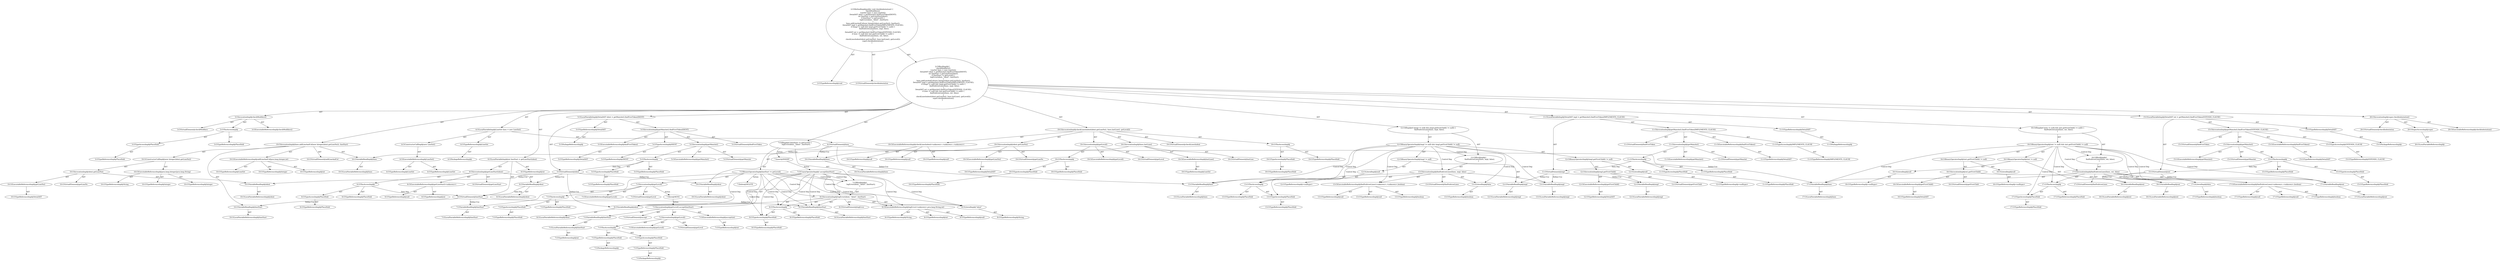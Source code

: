 digraph "checkIndentation#?" {
0 [label="2:CtTypeReferenceImpl@void" shape=ellipse]
1 [label="2:CtVirtualElement@checkIndentation" shape=ellipse]
2 [label="3:CtExecutableReferenceImpl@checkModifiers()" shape=ellipse]
3 [label="3:CtVirtualElement@checkModifiers" shape=ellipse]
4 [label="3:CtTypeAccessImpl@PlaceHold" shape=ellipse]
5 [label="3:CtTypeReferenceImpl@PlaceHold" shape=ellipse]
6 [label="3:CtThisAccessImpl@" shape=ellipse]
7 [label="3:CtTypeReferenceImpl@PlaceHold" shape=ellipse]
8 [label="3:CtInvocationImpl@checkModifiers()" shape=ellipse]
9 [label="4:CtTypeReferenceImpl@LineSet" shape=ellipse]
10 [label="4:CtPackageReferenceImpl@" shape=ellipse]
11 [label="4:CtExecutableReferenceImpl@LineSet()" shape=ellipse]
12 [label="4:CtTypeReferenceImpl@LineSet" shape=ellipse]
13 [label="4:CtTypeReferenceImpl@LineSet" shape=ellipse]
14 [label="4:CtConstructorCallImpl@new LineSet()" shape=ellipse]
15 [label="4:CtVirtualElement@lines" shape=ellipse]
16 [label="4:CtLocalVariableImpl@LineSet lines = new LineSet()" shape=ellipse]
17 [label="5:CtTypeReferenceImpl@DetailAST" shape=ellipse]
18 [label="5:CtPackageReferenceImpl@" shape=ellipse]
19 [label="5:CtExecutableReferenceImpl@findFirstToken()" shape=ellipse]
20 [label="5:CtTypeReferenceImpl@DetailAST" shape=ellipse]
21 [label="5:CtVirtualElement@findFirstToken" shape=ellipse]
22 [label="5:CtExecutableReferenceImpl@getMainAst()" shape=ellipse]
23 [label="5:CtVirtualElement@getMainAst" shape=ellipse]
24 [label="5:CtTypeAccessImpl@PlaceHold" shape=ellipse]
25 [label="5:CtTypeReferenceImpl@PlaceHold" shape=ellipse]
26 [label="5:CtThisAccessImpl@" shape=ellipse]
27 [label="5:CtTypeReferenceImpl@PlaceHold" shape=ellipse]
28 [label="5:CtInvocationImpl@getMainAst()" shape=ellipse]
29 [label="5:CtTypeAccessImpl@IDENT" shape=ellipse]
30 [label="5:CtTypeReferenceImpl@IDENT" shape=ellipse]
31 [label="5:CtInvocationImpl@getMainAst().findFirstToken(IDENT)" shape=ellipse]
32 [label="5:CtVirtualElement@ident" shape=ellipse]
33 [label="5:CtLocalVariableImpl@DetailAST ident = getMainAst().findFirstToken(IDENT)" shape=ellipse]
34 [label="6:CtTypeReferenceImpl@int" shape=ellipse]
35 [label="6:CtExecutableReferenceImpl@getLineStart(<unknown>)" shape=ellipse]
36 [label="6:CtTypeReferenceImpl@int" shape=ellipse]
37 [label="6:CtTypeReferenceImpl@null" shape=ellipse]
38 [label="6:CtVirtualElement@getLineStart" shape=ellipse]
39 [label="6:CtTypeAccessImpl@PlaceHold" shape=ellipse]
40 [label="6:CtTypeReferenceImpl@PlaceHold" shape=ellipse]
41 [label="6:CtThisAccessImpl@" shape=ellipse]
42 [label="6:CtTypeReferenceImpl@PlaceHold" shape=ellipse]
43 [label="6:CtVariableReadImpl@ident" shape=ellipse]
44 [label="6:CtLocalVariableReferenceImpl@ident" shape=ellipse]
45 [label="6:CtInvocationImpl@getLineStart(ident)" shape=ellipse]
46 [label="6:CtVirtualElement@lineStart" shape=ellipse]
47 [label="6:CtLocalVariableImpl@int lineStart = getLineStart(ident)" shape=ellipse]
48 [label="7:CtVariableReadImpl@lineStart" shape=ellipse]
49 [label="7:CtLocalVariableReferenceImpl@lineStart" shape=ellipse]
50 [label="7:CtExecutableReferenceImpl@getLevel()" shape=ellipse]
51 [label="7:CtVirtualElement@getLevel" shape=ellipse]
52 [label="7:CtTypeAccessImpl@PlaceHold" shape=ellipse]
53 [label="7:CtTypeReferenceImpl@PlaceHold" shape=ellipse]
54 [label="7:CtThisAccessImpl@" shape=ellipse]
55 [label="7:CtTypeReferenceImpl@PlaceHold" shape=ellipse]
56 [label="7:CtInvocationImpl@getLevel()" shape=ellipse]
57 [label="7:CtBinaryOperatorImpl@lineStart != getLevel()" shape=ellipse]
58 [label="8:CtExecutableReferenceImpl@logError(<unknown>,java.lang.String,int)" shape=ellipse]
59 [label="8:CtTypeReferenceImpl@null" shape=ellipse]
60 [label="8:CtTypeReferenceImpl@String" shape=ellipse]
61 [label="8:CtTypeReferenceImpl@int" shape=ellipse]
62 [label="8:CtVirtualElement@logError" shape=ellipse]
63 [label="8:CtTypeAccessImpl@PlaceHold" shape=ellipse]
64 [label="8:CtTypeReferenceImpl@PlaceHold" shape=ellipse]
65 [label="8:CtThisAccessImpl@" shape=ellipse]
66 [label="8:CtTypeReferenceImpl@PlaceHold" shape=ellipse]
67 [label="8:CtVariableReadImpl@ident" shape=ellipse]
68 [label="8:CtLocalVariableReferenceImpl@ident" shape=ellipse]
69 [label="8:CtLiteralImpl@\"ident\"" shape=ellipse]
70 [label="8:CtTypeReferenceImpl@String" shape=ellipse]
71 [label="8:CtVariableReadImpl@lineStart" shape=ellipse]
72 [label="8:CtLocalVariableReferenceImpl@lineStart" shape=ellipse]
73 [label="8:CtInvocationImpl@logError(ident, \"ident\", lineStart)" shape=ellipse]
74 [label="7:CtBlockImpl@\{
    logError(ident, \"ident\", lineStart);
\}" shape=ellipse]
75 [label="7:CtIfImpl@if (lineStart != getLevel()) \{
    logError(ident, \"ident\", lineStart);
\}" shape=ellipse]
76 [label="10:CtExecutableReferenceImpl@addLineAndCol(java.lang.Integer,int)" shape=ellipse]
77 [label="10:CtTypeReferenceImpl@LineSet" shape=ellipse]
78 [label="10:CtTypeReferenceImpl@Integer" shape=ellipse]
79 [label="10:CtTypeReferenceImpl@int" shape=ellipse]
80 [label="10:CtVirtualElement@addLineAndCol" shape=ellipse]
81 [label="10:CtVariableReadImpl@lines" shape=ellipse]
82 [label="10:CtLocalVariableReferenceImpl@lines" shape=ellipse]
83 [label="10:CtExecutableReferenceImpl@java.lang.Integer(java.lang.String)" shape=ellipse]
84 [label="10:CtTypeReferenceImpl@Integer" shape=ellipse]
85 [label="10:CtTypeReferenceImpl@Integer" shape=ellipse]
86 [label="10:CtTypeReferenceImpl@String" shape=ellipse]
87 [label="10:CtExecutableReferenceImpl@getLineNo()" shape=ellipse]
88 [label="10:CtTypeReferenceImpl@DetailAST" shape=ellipse]
89 [label="10:CtVirtualElement@getLineNo" shape=ellipse]
90 [label="10:CtVariableReadImpl@ident" shape=ellipse]
91 [label="10:CtLocalVariableReferenceImpl@ident" shape=ellipse]
92 [label="10:CtInvocationImpl@ident.getLineNo()" shape=ellipse]
93 [label="10:CtConstructorCallImpl@new Integer(ident.getLineNo())" shape=ellipse]
94 [label="10:CtVariableReadImpl@lineStart" shape=ellipse]
95 [label="10:CtLocalVariableReferenceImpl@lineStart" shape=ellipse]
96 [label="10:CtInvocationImpl@lines.addLineAndCol(new Integer(ident.getLineNo()), lineStart)" shape=ellipse]
97 [label="11:CtTypeReferenceImpl@DetailAST" shape=ellipse]
98 [label="11:CtPackageReferenceImpl@" shape=ellipse]
99 [label="11:CtExecutableReferenceImpl@findFirstToken()" shape=ellipse]
100 [label="11:CtTypeReferenceImpl@DetailAST" shape=ellipse]
101 [label="11:CtVirtualElement@findFirstToken" shape=ellipse]
102 [label="11:CtExecutableReferenceImpl@getMainAst()" shape=ellipse]
103 [label="11:CtVirtualElement@getMainAst" shape=ellipse]
104 [label="11:CtTypeAccessImpl@PlaceHold" shape=ellipse]
105 [label="11:CtTypeReferenceImpl@PlaceHold" shape=ellipse]
106 [label="11:CtThisAccessImpl@" shape=ellipse]
107 [label="11:CtTypeReferenceImpl@PlaceHold" shape=ellipse]
108 [label="11:CtInvocationImpl@getMainAst()" shape=ellipse]
109 [label="11:CtTypeAccessImpl@IMPLEMENTS_CLAUSE" shape=ellipse]
110 [label="11:CtTypeReferenceImpl@IMPLEMENTS_CLAUSE" shape=ellipse]
111 [label="11:CtInvocationImpl@getMainAst().findFirstToken(IMPLEMENTS_CLAUSE)" shape=ellipse]
112 [label="11:CtVirtualElement@impl" shape=ellipse]
113 [label="11:CtLocalVariableImpl@DetailAST impl = getMainAst().findFirstToken(IMPLEMENTS_CLAUSE)" shape=ellipse]
114 [label="12:CtVariableReadImpl@impl" shape=ellipse]
115 [label="12:CtLocalVariableReferenceImpl@impl" shape=ellipse]
116 [label="12:CtLiteralImpl@null" shape=ellipse]
117 [label="12:CtTypeReferenceImpl@<nulltype>" shape=ellipse]
118 [label="12:CtBinaryOperatorImpl@(impl != null)" shape=ellipse]
119 [label="12:CtExecutableReferenceImpl@getFirstChild()" shape=ellipse]
120 [label="12:CtTypeReferenceImpl@DetailAST" shape=ellipse]
121 [label="12:CtVirtualElement@getFirstChild" shape=ellipse]
122 [label="12:CtVariableReadImpl@impl" shape=ellipse]
123 [label="12:CtLocalVariableReferenceImpl@impl" shape=ellipse]
124 [label="12:CtInvocationImpl@impl.getFirstChild()" shape=ellipse]
125 [label="12:CtLiteralImpl@null" shape=ellipse]
126 [label="12:CtTypeReferenceImpl@<nulltype>" shape=ellipse]
127 [label="12:CtBinaryOperatorImpl@(impl.getFirstChild() != null)" shape=ellipse]
128 [label="12:CtBinaryOperatorImpl@(impl != null) && (impl.getFirstChild() != null)" shape=ellipse]
129 [label="13:CtExecutableReferenceImpl@findSubtreeLines(<unknown>,<unknown>,boolean)" shape=ellipse]
130 [label="13:CtTypeReferenceImpl@null" shape=ellipse]
131 [label="13:CtTypeReferenceImpl@null" shape=ellipse]
132 [label="13:CtTypeReferenceImpl@boolean" shape=ellipse]
133 [label="13:CtVirtualElement@findSubtreeLines" shape=ellipse]
134 [label="13:CtTypeAccessImpl@PlaceHold" shape=ellipse]
135 [label="13:CtTypeReferenceImpl@PlaceHold" shape=ellipse]
136 [label="13:CtThisAccessImpl@" shape=ellipse]
137 [label="13:CtTypeReferenceImpl@PlaceHold" shape=ellipse]
138 [label="13:CtVariableReadImpl@lines" shape=ellipse]
139 [label="13:CtLocalVariableReferenceImpl@lines" shape=ellipse]
140 [label="13:CtVariableReadImpl@impl" shape=ellipse]
141 [label="13:CtLocalVariableReferenceImpl@impl" shape=ellipse]
142 [label="13:CtLiteralImpl@false" shape=ellipse]
143 [label="13:CtTypeReferenceImpl@boolean" shape=ellipse]
144 [label="13:CtInvocationImpl@findSubtreeLines(lines, impl, false)" shape=ellipse]
145 [label="12:CtBlockImpl@\{
    findSubtreeLines(lines, impl, false);
\}" shape=ellipse]
146 [label="12:CtIfImpl@if ((impl != null) && (impl.getFirstChild() != null)) \{
    findSubtreeLines(lines, impl, false);
\}" shape=ellipse]
147 [label="15:CtTypeReferenceImpl@DetailAST" shape=ellipse]
148 [label="15:CtPackageReferenceImpl@" shape=ellipse]
149 [label="15:CtExecutableReferenceImpl@findFirstToken()" shape=ellipse]
150 [label="15:CtTypeReferenceImpl@DetailAST" shape=ellipse]
151 [label="15:CtVirtualElement@findFirstToken" shape=ellipse]
152 [label="15:CtExecutableReferenceImpl@getMainAst()" shape=ellipse]
153 [label="15:CtVirtualElement@getMainAst" shape=ellipse]
154 [label="15:CtTypeAccessImpl@PlaceHold" shape=ellipse]
155 [label="15:CtTypeReferenceImpl@PlaceHold" shape=ellipse]
156 [label="15:CtThisAccessImpl@" shape=ellipse]
157 [label="15:CtTypeReferenceImpl@PlaceHold" shape=ellipse]
158 [label="15:CtInvocationImpl@getMainAst()" shape=ellipse]
159 [label="15:CtTypeAccessImpl@EXTENDS_CLAUSE" shape=ellipse]
160 [label="15:CtTypeReferenceImpl@EXTENDS_CLAUSE" shape=ellipse]
161 [label="15:CtInvocationImpl@getMainAst().findFirstToken(EXTENDS_CLAUSE)" shape=ellipse]
162 [label="15:CtVirtualElement@ext" shape=ellipse]
163 [label="15:CtLocalVariableImpl@DetailAST ext = getMainAst().findFirstToken(EXTENDS_CLAUSE)" shape=ellipse]
164 [label="16:CtVariableReadImpl@ext" shape=ellipse]
165 [label="16:CtLocalVariableReferenceImpl@ext" shape=ellipse]
166 [label="16:CtLiteralImpl@null" shape=ellipse]
167 [label="16:CtTypeReferenceImpl@<nulltype>" shape=ellipse]
168 [label="16:CtBinaryOperatorImpl@(ext != null)" shape=ellipse]
169 [label="16:CtExecutableReferenceImpl@getFirstChild()" shape=ellipse]
170 [label="16:CtTypeReferenceImpl@DetailAST" shape=ellipse]
171 [label="16:CtVirtualElement@getFirstChild" shape=ellipse]
172 [label="16:CtVariableReadImpl@ext" shape=ellipse]
173 [label="16:CtLocalVariableReferenceImpl@ext" shape=ellipse]
174 [label="16:CtInvocationImpl@ext.getFirstChild()" shape=ellipse]
175 [label="16:CtLiteralImpl@null" shape=ellipse]
176 [label="16:CtTypeReferenceImpl@<nulltype>" shape=ellipse]
177 [label="16:CtBinaryOperatorImpl@(ext.getFirstChild() != null)" shape=ellipse]
178 [label="16:CtBinaryOperatorImpl@(ext != null) && (ext.getFirstChild() != null)" shape=ellipse]
179 [label="17:CtExecutableReferenceImpl@findSubtreeLines(<unknown>,<unknown>,boolean)" shape=ellipse]
180 [label="17:CtTypeReferenceImpl@null" shape=ellipse]
181 [label="17:CtTypeReferenceImpl@null" shape=ellipse]
182 [label="17:CtTypeReferenceImpl@boolean" shape=ellipse]
183 [label="17:CtVirtualElement@findSubtreeLines" shape=ellipse]
184 [label="17:CtTypeAccessImpl@PlaceHold" shape=ellipse]
185 [label="17:CtTypeReferenceImpl@PlaceHold" shape=ellipse]
186 [label="17:CtThisAccessImpl@" shape=ellipse]
187 [label="17:CtTypeReferenceImpl@PlaceHold" shape=ellipse]
188 [label="17:CtVariableReadImpl@lines" shape=ellipse]
189 [label="17:CtLocalVariableReferenceImpl@lines" shape=ellipse]
190 [label="17:CtVariableReadImpl@ext" shape=ellipse]
191 [label="17:CtLocalVariableReferenceImpl@ext" shape=ellipse]
192 [label="17:CtLiteralImpl@false" shape=ellipse]
193 [label="17:CtTypeReferenceImpl@boolean" shape=ellipse]
194 [label="17:CtInvocationImpl@findSubtreeLines(lines, ext, false)" shape=ellipse]
195 [label="16:CtBlockImpl@\{
    findSubtreeLines(lines, ext, false);
\}" shape=ellipse]
196 [label="16:CtIfImpl@if ((ext != null) && (ext.getFirstChild() != null)) \{
    findSubtreeLines(lines, ext, false);
\}" shape=ellipse]
197 [label="19:CtExecutableReferenceImpl@checkLinesIndent(<unknown>,<unknown>,<unknown>)" shape=ellipse]
198 [label="19:CtTypeReferenceImpl@null" shape=ellipse]
199 [label="19:CtTypeReferenceImpl@null" shape=ellipse]
200 [label="19:CtTypeReferenceImpl@null" shape=ellipse]
201 [label="19:CtVirtualElement@checkLinesIndent" shape=ellipse]
202 [label="19:CtTypeAccessImpl@PlaceHold" shape=ellipse]
203 [label="19:CtTypeReferenceImpl@PlaceHold" shape=ellipse]
204 [label="19:CtThisAccessImpl@" shape=ellipse]
205 [label="19:CtTypeReferenceImpl@PlaceHold" shape=ellipse]
206 [label="19:CtExecutableReferenceImpl@getLineNo()" shape=ellipse]
207 [label="19:CtTypeReferenceImpl@DetailAST" shape=ellipse]
208 [label="19:CtVirtualElement@getLineNo" shape=ellipse]
209 [label="19:CtVariableReadImpl@ident" shape=ellipse]
210 [label="19:CtLocalVariableReferenceImpl@ident" shape=ellipse]
211 [label="19:CtInvocationImpl@ident.getLineNo()" shape=ellipse]
212 [label="19:CtExecutableReferenceImpl@lastLine()" shape=ellipse]
213 [label="19:CtTypeReferenceImpl@LineSet" shape=ellipse]
214 [label="19:CtVirtualElement@lastLine" shape=ellipse]
215 [label="19:CtVariableReadImpl@lines" shape=ellipse]
216 [label="19:CtLocalVariableReferenceImpl@lines" shape=ellipse]
217 [label="19:CtInvocationImpl@lines.lastLine()" shape=ellipse]
218 [label="19:CtExecutableReferenceImpl@getLevel()" shape=ellipse]
219 [label="19:CtVirtualElement@getLevel" shape=ellipse]
220 [label="19:CtTypeAccessImpl@PlaceHold" shape=ellipse]
221 [label="19:CtTypeReferenceImpl@PlaceHold" shape=ellipse]
222 [label="19:CtThisAccessImpl@" shape=ellipse]
223 [label="19:CtTypeReferenceImpl@PlaceHold" shape=ellipse]
224 [label="19:CtInvocationImpl@getLevel()" shape=ellipse]
225 [label="19:CtInvocationImpl@checkLinesIndent(ident.getLineNo(), lines.lastLine(), getLevel())" shape=ellipse]
226 [label="20:CtExecutableReferenceImpl@checkIndentation()" shape=ellipse]
227 [label="20:CtVirtualElement@checkIndentation" shape=ellipse]
228 [label="20:CtSuperAccessImpl@super" shape=ellipse]
229 [label="20:CtLocalVariableReferenceImpl@" shape=ellipse]
230 [label="20:CtInvocationImpl@super.checkIndentation()" shape=ellipse]
231 [label="2:CtBlockImpl@\{
    checkModifiers();
    LineSet lines = new LineSet();
    DetailAST ident = getMainAst().findFirstToken(IDENT);
    int lineStart = getLineStart(ident);
    if (lineStart != getLevel()) \{
        logError(ident, \"ident\", lineStart);
    \}
    lines.addLineAndCol(new Integer(ident.getLineNo()), lineStart);
    DetailAST impl = getMainAst().findFirstToken(IMPLEMENTS_CLAUSE);
    if ((impl != null) && (impl.getFirstChild() != null)) \{
        findSubtreeLines(lines, impl, false);
    \}
    DetailAST ext = getMainAst().findFirstToken(EXTENDS_CLAUSE);
    if ((ext != null) && (ext.getFirstChild() != null)) \{
        findSubtreeLines(lines, ext, false);
    \}
    checkLinesIndent(ident.getLineNo(), lines.lastLine(), getLevel());
    super.checkIndentation();
\}" shape=ellipse]
232 [label="2:CtMethodImpl@public void checkIndentation() \{
    checkModifiers();
    LineSet lines = new LineSet();
    DetailAST ident = getMainAst().findFirstToken(IDENT);
    int lineStart = getLineStart(ident);
    if (lineStart != getLevel()) \{
        logError(ident, \"ident\", lineStart);
    \}
    lines.addLineAndCol(new Integer(ident.getLineNo()), lineStart);
    DetailAST impl = getMainAst().findFirstToken(IMPLEMENTS_CLAUSE);
    if ((impl != null) && (impl.getFirstChild() != null)) \{
        findSubtreeLines(lines, impl, false);
    \}
    DetailAST ext = getMainAst().findFirstToken(EXTENDS_CLAUSE);
    if ((ext != null) && (ext.getFirstChild() != null)) \{
        findSubtreeLines(lines, ext, false);
    \}
    checkLinesIndent(ident.getLineNo(), lines.lastLine(), getLevel());
    super.checkIndentation();
\}" shape=ellipse]
233 [label="7:Delete@DELETE" shape=ellipse]
234 [label="7:Insert@INSERT" shape=ellipse]
235 [label="7:CtPackageReferenceImpl@" shape=ellipse]
236 [label="7:CtTypeReferenceImpl@PlaceHold" shape=ellipse]
237 [label="7:CtPackageReferenceImpl@" shape=ellipse]
238 [label="7:CtTypeReferenceImpl@PlaceHold" shape=ellipse]
239 [label="7:CtTypeAccessImpl@PlaceHold" shape=ellipse]
240 [label="7:CtThisAccessImpl@" shape=ellipse]
241 [label="7:CtExecutableReferenceImpl@getLevel()" shape=ellipse]
242 [label="7:CtInvocationImpl@getLevel()" shape=ellipse]
243 [label="7:CtVirtualElement@getLevel" shape=ellipse]
244 [label="7:CtTypeReferenceImpl@int" shape=ellipse]
245 [label="7:CtExecutableReferenceImpl@accept(int)" shape=ellipse]
246 [label="7:CtTypeReferenceImpl@int" shape=ellipse]
247 [label="7:CtLocalVariableReferenceImpl@lineStart" shape=ellipse]
248 [label="7:CtVariableReadImpl@lineStart" shape=ellipse]
249 [label="7:CtInvocationImpl@getLevel().accept(lineStart)" shape=ellipse]
250 [label="7:CtVirtualElement@accept" shape=ellipse]
251 [label="7:CtUnaryOperatorImpl@!.accept(lineStart)" shape=ellipse]
252 [label="7:Move@MOVE" shape=ellipse]
4 -> 5 [label="AST"];
6 -> 7 [label="AST"];
6 -> 4 [label="AST"];
8 -> 3 [label="AST"];
8 -> 6 [label="AST"];
8 -> 2 [label="AST"];
9 -> 10 [label="AST"];
11 -> 12 [label="AST"];
11 -> 13 [label="AST"];
14 -> 11 [label="AST"];
15 -> 81 [label="Define-Use"];
15 -> 138 [label="Define-Use"];
15 -> 188 [label="Define-Use"];
15 -> 215 [label="Define-Use"];
16 -> 15 [label="AST"];
16 -> 9 [label="AST"];
16 -> 14 [label="AST"];
17 -> 18 [label="AST"];
19 -> 20 [label="AST"];
24 -> 25 [label="AST"];
26 -> 27 [label="AST"];
26 -> 24 [label="AST"];
26 -> 32 [label="Data Dep"];
28 -> 23 [label="AST"];
28 -> 26 [label="AST"];
28 -> 22 [label="AST"];
29 -> 30 [label="AST"];
31 -> 21 [label="AST"];
31 -> 28 [label="AST"];
31 -> 19 [label="AST"];
31 -> 29 [label="AST"];
32 -> 43 [label="Define-Use"];
32 -> 67 [label="Define-Use"];
32 -> 90 [label="Define-Use"];
32 -> 209 [label="Define-Use"];
33 -> 32 [label="AST"];
33 -> 17 [label="AST"];
33 -> 31 [label="AST"];
35 -> 36 [label="AST"];
35 -> 37 [label="AST"];
39 -> 40 [label="AST"];
41 -> 42 [label="AST"];
41 -> 39 [label="AST"];
41 -> 46 [label="Data Dep"];
43 -> 44 [label="AST"];
43 -> 46 [label="Data Dep"];
45 -> 38 [label="AST"];
45 -> 41 [label="AST"];
45 -> 35 [label="AST"];
45 -> 43 [label="AST"];
46 -> 48 [label="Define-Use"];
46 -> 71 [label="Define-Use"];
46 -> 94 [label="Define-Use"];
47 -> 46 [label="AST"];
47 -> 34 [label="AST"];
47 -> 45 [label="AST"];
48 -> 49 [label="AST"];
52 -> 53 [label="AST"];
54 -> 55 [label="AST"];
54 -> 52 [label="AST"];
56 -> 51 [label="AST"];
56 -> 54 [label="AST"];
56 -> 50 [label="AST"];
56 -> 252 [label="Action"];
57 -> 48 [label="AST"];
57 -> 56 [label="AST"];
57 -> 74 [label="Control Dep"];
57 -> 73 [label="Control Dep"];
57 -> 58 [label="Control Dep"];
57 -> 65 [label="Control Dep"];
57 -> 63 [label="Control Dep"];
57 -> 67 [label="Control Dep"];
57 -> 69 [label="Control Dep"];
57 -> 71 [label="Control Dep"];
57 -> 233 [label="Action"];
58 -> 59 [label="AST"];
58 -> 60 [label="AST"];
58 -> 61 [label="AST"];
63 -> 64 [label="AST"];
65 -> 66 [label="AST"];
65 -> 63 [label="AST"];
67 -> 68 [label="AST"];
69 -> 70 [label="AST"];
71 -> 72 [label="AST"];
73 -> 62 [label="AST"];
73 -> 65 [label="AST"];
73 -> 58 [label="AST"];
73 -> 67 [label="AST"];
73 -> 69 [label="AST"];
73 -> 71 [label="AST"];
74 -> 73 [label="AST"];
75 -> 57 [label="AST"];
75 -> 74 [label="AST"];
75 -> 234 [label="Action"];
76 -> 77 [label="AST"];
76 -> 78 [label="AST"];
76 -> 79 [label="AST"];
81 -> 82 [label="AST"];
83 -> 84 [label="AST"];
83 -> 85 [label="AST"];
83 -> 86 [label="AST"];
87 -> 88 [label="AST"];
90 -> 91 [label="AST"];
92 -> 89 [label="AST"];
92 -> 90 [label="AST"];
92 -> 87 [label="AST"];
93 -> 83 [label="AST"];
93 -> 92 [label="AST"];
94 -> 95 [label="AST"];
96 -> 80 [label="AST"];
96 -> 81 [label="AST"];
96 -> 76 [label="AST"];
96 -> 93 [label="AST"];
96 -> 94 [label="AST"];
97 -> 98 [label="AST"];
99 -> 100 [label="AST"];
104 -> 105 [label="AST"];
106 -> 107 [label="AST"];
106 -> 104 [label="AST"];
106 -> 112 [label="Data Dep"];
108 -> 103 [label="AST"];
108 -> 106 [label="AST"];
108 -> 102 [label="AST"];
109 -> 110 [label="AST"];
111 -> 101 [label="AST"];
111 -> 108 [label="AST"];
111 -> 99 [label="AST"];
111 -> 109 [label="AST"];
112 -> 114 [label="Define-Use"];
112 -> 122 [label="Define-Use"];
112 -> 140 [label="Define-Use"];
113 -> 112 [label="AST"];
113 -> 97 [label="AST"];
113 -> 111 [label="AST"];
114 -> 115 [label="AST"];
116 -> 117 [label="AST"];
118 -> 114 [label="AST"];
118 -> 116 [label="AST"];
119 -> 120 [label="AST"];
122 -> 123 [label="AST"];
124 -> 121 [label="AST"];
124 -> 122 [label="AST"];
124 -> 119 [label="AST"];
125 -> 126 [label="AST"];
127 -> 124 [label="AST"];
127 -> 125 [label="AST"];
128 -> 118 [label="AST"];
128 -> 127 [label="AST"];
128 -> 145 [label="Control Dep"];
128 -> 144 [label="Control Dep"];
128 -> 129 [label="Control Dep"];
128 -> 136 [label="Control Dep"];
128 -> 134 [label="Control Dep"];
128 -> 138 [label="Control Dep"];
128 -> 140 [label="Control Dep"];
128 -> 142 [label="Control Dep"];
129 -> 130 [label="AST"];
129 -> 131 [label="AST"];
129 -> 132 [label="AST"];
134 -> 135 [label="AST"];
136 -> 137 [label="AST"];
136 -> 134 [label="AST"];
138 -> 139 [label="AST"];
140 -> 141 [label="AST"];
142 -> 143 [label="AST"];
144 -> 133 [label="AST"];
144 -> 136 [label="AST"];
144 -> 129 [label="AST"];
144 -> 138 [label="AST"];
144 -> 140 [label="AST"];
144 -> 142 [label="AST"];
145 -> 144 [label="AST"];
146 -> 128 [label="AST"];
146 -> 145 [label="AST"];
147 -> 148 [label="AST"];
149 -> 150 [label="AST"];
154 -> 155 [label="AST"];
156 -> 157 [label="AST"];
156 -> 154 [label="AST"];
156 -> 162 [label="Data Dep"];
158 -> 153 [label="AST"];
158 -> 156 [label="AST"];
158 -> 152 [label="AST"];
159 -> 160 [label="AST"];
161 -> 151 [label="AST"];
161 -> 158 [label="AST"];
161 -> 149 [label="AST"];
161 -> 159 [label="AST"];
162 -> 164 [label="Define-Use"];
162 -> 172 [label="Define-Use"];
162 -> 190 [label="Define-Use"];
163 -> 162 [label="AST"];
163 -> 147 [label="AST"];
163 -> 161 [label="AST"];
164 -> 165 [label="AST"];
166 -> 167 [label="AST"];
168 -> 164 [label="AST"];
168 -> 166 [label="AST"];
169 -> 170 [label="AST"];
172 -> 173 [label="AST"];
174 -> 171 [label="AST"];
174 -> 172 [label="AST"];
174 -> 169 [label="AST"];
175 -> 176 [label="AST"];
177 -> 174 [label="AST"];
177 -> 175 [label="AST"];
178 -> 168 [label="AST"];
178 -> 177 [label="AST"];
178 -> 195 [label="Control Dep"];
178 -> 194 [label="Control Dep"];
178 -> 179 [label="Control Dep"];
178 -> 186 [label="Control Dep"];
178 -> 184 [label="Control Dep"];
178 -> 188 [label="Control Dep"];
178 -> 190 [label="Control Dep"];
178 -> 192 [label="Control Dep"];
179 -> 180 [label="AST"];
179 -> 181 [label="AST"];
179 -> 182 [label="AST"];
184 -> 185 [label="AST"];
186 -> 187 [label="AST"];
186 -> 184 [label="AST"];
188 -> 189 [label="AST"];
190 -> 191 [label="AST"];
192 -> 193 [label="AST"];
194 -> 183 [label="AST"];
194 -> 186 [label="AST"];
194 -> 179 [label="AST"];
194 -> 188 [label="AST"];
194 -> 190 [label="AST"];
194 -> 192 [label="AST"];
195 -> 194 [label="AST"];
196 -> 178 [label="AST"];
196 -> 195 [label="AST"];
197 -> 198 [label="AST"];
197 -> 199 [label="AST"];
197 -> 200 [label="AST"];
202 -> 203 [label="AST"];
204 -> 205 [label="AST"];
204 -> 202 [label="AST"];
206 -> 207 [label="AST"];
209 -> 210 [label="AST"];
211 -> 208 [label="AST"];
211 -> 209 [label="AST"];
211 -> 206 [label="AST"];
212 -> 213 [label="AST"];
215 -> 216 [label="AST"];
217 -> 214 [label="AST"];
217 -> 215 [label="AST"];
217 -> 212 [label="AST"];
220 -> 221 [label="AST"];
222 -> 223 [label="AST"];
222 -> 220 [label="AST"];
224 -> 219 [label="AST"];
224 -> 222 [label="AST"];
224 -> 218 [label="AST"];
225 -> 201 [label="AST"];
225 -> 204 [label="AST"];
225 -> 197 [label="AST"];
225 -> 211 [label="AST"];
225 -> 217 [label="AST"];
225 -> 224 [label="AST"];
228 -> 229 [label="AST"];
230 -> 227 [label="AST"];
230 -> 228 [label="AST"];
230 -> 226 [label="AST"];
231 -> 8 [label="AST"];
231 -> 16 [label="AST"];
231 -> 33 [label="AST"];
231 -> 47 [label="AST"];
231 -> 75 [label="AST"];
231 -> 96 [label="AST"];
231 -> 113 [label="AST"];
231 -> 146 [label="AST"];
231 -> 163 [label="AST"];
231 -> 196 [label="AST"];
231 -> 225 [label="AST"];
231 -> 230 [label="AST"];
232 -> 1 [label="AST"];
232 -> 0 [label="AST"];
232 -> 231 [label="AST"];
234 -> 251 [label="Action"];
236 -> 235 [label="AST"];
238 -> 237 [label="AST"];
239 -> 238 [label="AST"];
240 -> 236 [label="AST"];
240 -> 239 [label="AST"];
242 -> 243 [label="AST"];
242 -> 240 [label="AST"];
242 -> 241 [label="AST"];
245 -> 244 [label="AST"];
247 -> 246 [label="AST"];
248 -> 247 [label="AST"];
249 -> 250 [label="AST"];
249 -> 242 [label="AST"];
249 -> 245 [label="AST"];
249 -> 248 [label="AST"];
251 -> 249 [label="AST"];
251 -> 74 [label="Control Dep"];
251 -> 73 [label="Control Dep"];
251 -> 58 [label="Control Dep"];
251 -> 65 [label="Control Dep"];
251 -> 63 [label="Control Dep"];
251 -> 67 [label="Control Dep"];
251 -> 69 [label="Control Dep"];
251 -> 71 [label="Control Dep"];
252 -> 249 [label="Action"];
}